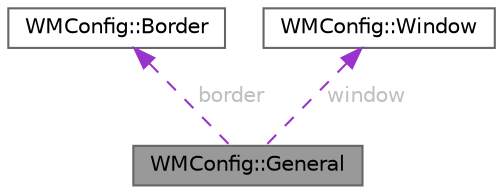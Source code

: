 digraph "WMConfig::General"
{
 // LATEX_PDF_SIZE
  bgcolor="transparent";
  edge [fontname=Helvetica,fontsize=10,labelfontname=Helvetica,labelfontsize=10];
  node [fontname=Helvetica,fontsize=10,shape=box,height=0.2,width=0.4];
  Node1 [id="Node000001",label="WMConfig::General",height=0.2,width=0.4,color="gray40", fillcolor="grey60", style="filled", fontcolor="black",tooltip=" "];
  Node2 -> Node1 [id="edge1_Node000001_Node000002",dir="back",color="darkorchid3",style="dashed",tooltip=" ",label=" border",fontcolor="grey" ];
  Node2 [id="Node000002",label="WMConfig::Border",height=0.2,width=0.4,color="gray40", fillcolor="white", style="filled",URL="$a00027.html",tooltip=" "];
  Node3 -> Node1 [id="edge2_Node000001_Node000003",dir="back",color="darkorchid3",style="dashed",tooltip=" ",label=" window",fontcolor="grey" ];
  Node3 [id="Node000003",label="WMConfig::Window",height=0.2,width=0.4,color="gray40", fillcolor="white", style="filled",URL="$a00031.html",tooltip=" "];
}
